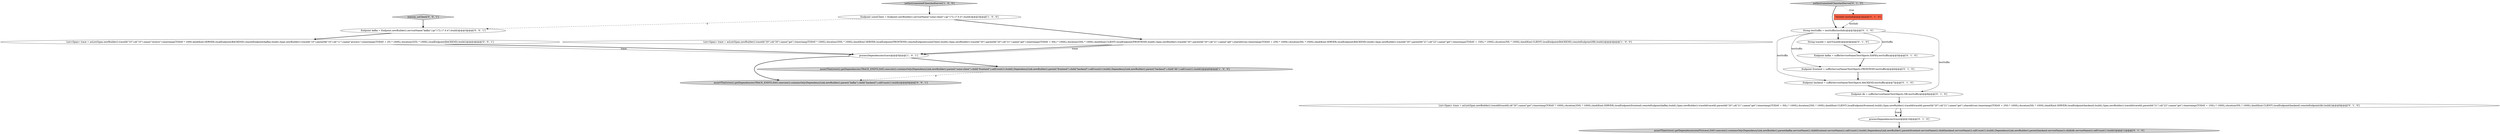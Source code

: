 digraph {
16 [style = filled, label = "List<Span> trace = asList(Span.newBuilder().traceId(\"10\").id(\"10\").name(\"receive\").timestamp(TODAY * 1000).kind(Kind.SERVER).localEndpoint(BACKEND).remoteEndpoint(kafka).build(),Span.newBuilder().traceId(\"10\").parentId(\"10\").id(\"11\").name(\"process\").timestamp((TODAY + 25) * 1000L).duration(325L * 1000L).localEndpoint(BACKEND).build())@@@4@@@['0', '0', '1']", fillcolor = white, shape = ellipse image = "AAA0AAABBB3BBB"];
18 [style = filled, label = "oneway_noClient['0', '0', '1']", fillcolor = lightgray, shape = diamond image = "AAA0AAABBB3BBB"];
10 [style = filled, label = "processDependencies(trace)@@@10@@@['0', '1', '0']", fillcolor = white, shape = ellipse image = "AAA0AAABBB2BBB"];
15 [style = filled, label = "Endpoint backend = suffixServiceName(TestObjects.BACKEND,testSuffix)@@@7@@@['0', '1', '0']", fillcolor = white, shape = ellipse image = "AAA1AAABBB2BBB"];
12 [style = filled, label = "String traceId = newTraceId()@@@4@@@['0', '1', '0']", fillcolor = white, shape = ellipse image = "AAA0AAABBB2BBB"];
13 [style = filled, label = "Endpoint db = suffixServiceName(TestObjects.DB,testSuffix)@@@8@@@['0', '1', '0']", fillcolor = white, shape = ellipse image = "AAA1AAABBB2BBB"];
11 [style = filled, label = "String testSuffix = testSuffix(testInfo)@@@3@@@['0', '1', '0']", fillcolor = white, shape = ellipse image = "AAA0AAABBB2BBB"];
14 [style = filled, label = "List<Span> trace = asList(Span.newBuilder().traceId(traceId).id(\"20\").name(\"get\").timestamp(TODAY * 1000L).duration(350L * 1000L).kind(Kind.SERVER).localEndpoint(frontend).remoteEndpoint(kafka).build(),Span.newBuilder().traceId(traceId).parentId(\"20\").id(\"21\").name(\"get\").timestamp((TODAY + 50L) * 1000L).duration(250L * 1000L).kind(Kind.CLIENT).localEndpoint(frontend).build(),Span.newBuilder().traceId(traceId).parentId(\"20\").id(\"21\").name(\"get\").shared(true).timestamp((TODAY + 250) * 1000L).duration(50L * 1000L).kind(Kind.SERVER).localEndpoint(backend).build(),Span.newBuilder().traceId(traceId).parentId(\"21\").id(\"22\").name(\"get\").timestamp((TODAY + 150L) * 1000L).duration(50L * 1000L).kind(Kind.CLIENT).localEndpoint(backend).remoteEndpoint(db).build())@@@9@@@['0', '1', '0']", fillcolor = white, shape = ellipse image = "AAA1AAABBB2BBB"];
9 [style = filled, label = "notInstrumentedClientAndServer['0', '1', '0']", fillcolor = lightgray, shape = diamond image = "AAA0AAABBB2BBB"];
5 [style = filled, label = "Endpoint frontend = suffixServiceName(TestObjects.FRONTEND,testSuffix)@@@6@@@['0', '1', '0']", fillcolor = white, shape = ellipse image = "AAA1AAABBB2BBB"];
19 [style = filled, label = "Endpoint kafka = Endpoint.newBuilder().serviceName(\"kafka\").ip(\"172.17.0.4\").build()@@@3@@@['0', '0', '1']", fillcolor = white, shape = ellipse image = "AAA0AAABBB3BBB"];
4 [style = filled, label = "List<Span> trace = asList(Span.newBuilder().traceId(\"20\").id(\"20\").name(\"get\").timestamp(TODAY * 1000L).duration(350L * 1000L).kind(Kind.SERVER).localEndpoint(FRONTEND).remoteEndpoint(someClient).build(),Span.newBuilder().traceId(\"20\").parentId(\"20\").id(\"21\").name(\"get\").timestamp((TODAY + 50L) * 1000L).duration(250L * 1000L).kind(Kind.CLIENT).localEndpoint(FRONTEND).build(),Span.newBuilder().traceId(\"20\").parentId(\"20\").id(\"21\").name(\"get\").shared(true).timestamp((TODAY + 250) * 1000L).duration(50L * 1000L).kind(Kind.SERVER).localEndpoint(BACKEND).build(),Span.newBuilder().traceId(\"20\").parentId(\"21\").id(\"22\").name(\"get\").timestamp((TODAY + 150L) * 1000L).duration(50L * 1000L).kind(Kind.CLIENT).localEndpoint(BACKEND).remoteEndpoint(DB).build())@@@4@@@['1', '0', '0']", fillcolor = white, shape = ellipse image = "AAA0AAABBB1BBB"];
6 [style = filled, label = "Endpoint kafka = suffixServiceName(TestObjects.KAFKA,testSuffix)@@@5@@@['0', '1', '0']", fillcolor = white, shape = ellipse image = "AAA1AAABBB2BBB"];
17 [style = filled, label = "assertThat(store().getDependencies(TRACE_ENDTS,DAY).execute()).containsOnly(DependencyLink.newBuilder().parent(\"kafka\").child(\"backend\").callCount(1).build())@@@6@@@['0', '0', '1']", fillcolor = lightgray, shape = ellipse image = "AAA0AAABBB3BBB"];
1 [style = filled, label = "processDependencies(trace)@@@5@@@['1', '0', '1']", fillcolor = white, shape = ellipse image = "AAA0AAABBB1BBB"];
0 [style = filled, label = "Endpoint someClient = Endpoint.newBuilder().serviceName(\"some-client\").ip(\"172.17.0.4\").build()@@@3@@@['1', '0', '0']", fillcolor = white, shape = ellipse image = "AAA0AAABBB1BBB"];
3 [style = filled, label = "assertThat(store().getDependencies(TRACE_ENDTS,DAY).execute()).containsOnly(DependencyLink.newBuilder().parent(\"some-client\").child(\"frontend\").callCount(1).build(),DependencyLink.newBuilder().parent(\"frontend\").child(\"backend\").callCount(1).build(),DependencyLink.newBuilder().parent(\"backend\").child(\"db\").callCount(1).build())@@@6@@@['1', '0', '0']", fillcolor = lightgray, shape = ellipse image = "AAA0AAABBB1BBB"];
8 [style = filled, label = "assertThat(store().getDependencies(endTs(trace),DAY).execute()).containsOnly(DependencyLink.newBuilder().parent(kafka.serviceName()).child(frontend.serviceName()).callCount(1).build(),DependencyLink.newBuilder().parent(frontend.serviceName()).child(backend.serviceName()).callCount(1).build(),DependencyLink.newBuilder().parent(backend.serviceName()).child(db.serviceName()).callCount(1).build())@@@11@@@['0', '1', '0']", fillcolor = lightgray, shape = ellipse image = "AAA0AAABBB2BBB"];
2 [style = filled, label = "notInstrumentedClientAndServer['1', '0', '0']", fillcolor = lightgray, shape = diamond image = "AAA0AAABBB1BBB"];
7 [style = filled, label = "TestInfo testInfo@@@2@@@['0', '1', '0']", fillcolor = tomato, shape = box image = "AAA1AAABBB2BBB"];
0->19 [style = dashed, label="0"];
3->17 [style = dashed, label="0"];
0->4 [style = bold, label=""];
11->12 [style = bold, label=""];
9->11 [style = bold, label=""];
9->7 [style = dotted, label="true"];
16->1 [style = solid, label="trace"];
10->8 [style = bold, label=""];
11->15 [style = solid, label="testSuffix"];
11->13 [style = solid, label="testSuffix"];
11->5 [style = solid, label="testSuffix"];
4->1 [style = bold, label=""];
19->16 [style = bold, label=""];
1->3 [style = bold, label=""];
16->1 [style = bold, label=""];
18->19 [style = bold, label=""];
4->1 [style = solid, label="trace"];
1->17 [style = bold, label=""];
15->13 [style = bold, label=""];
6->5 [style = bold, label=""];
14->10 [style = solid, label="trace"];
2->0 [style = bold, label=""];
13->14 [style = bold, label=""];
14->10 [style = bold, label=""];
11->6 [style = solid, label="testSuffix"];
7->11 [style = solid, label="testInfo"];
12->6 [style = bold, label=""];
5->15 [style = bold, label=""];
}

